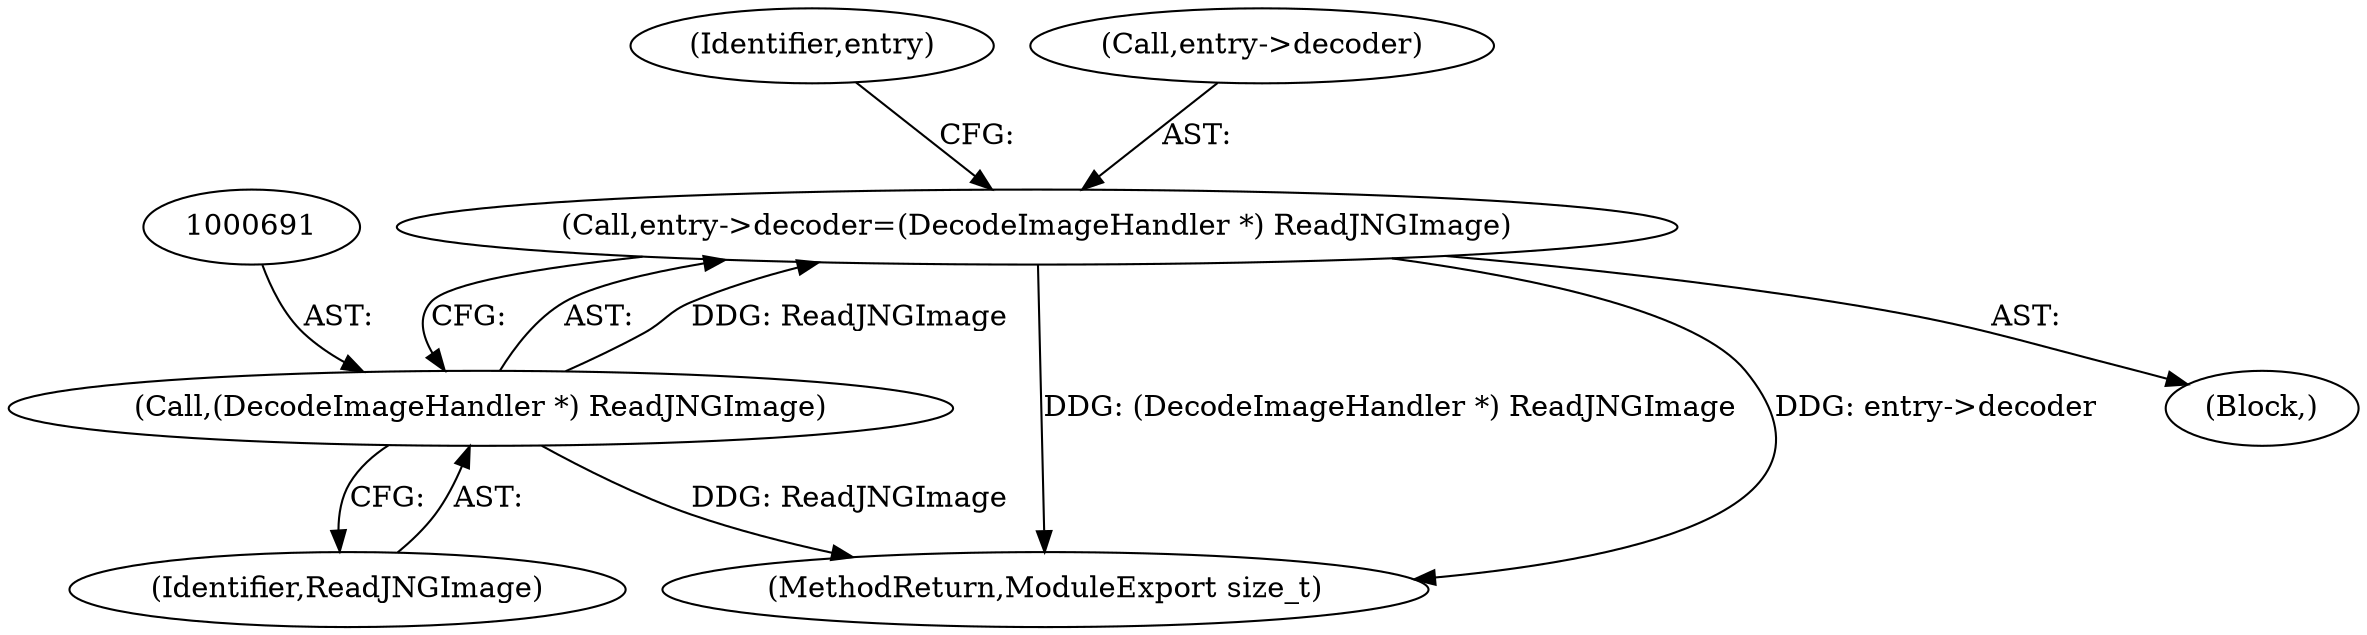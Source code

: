 digraph "0_ImageMagick_aa84944b405acebbeefe871d0f64969b9e9f31ac_1@pointer" {
"1000686" [label="(Call,entry->decoder=(DecodeImageHandler *) ReadJNGImage)"];
"1000690" [label="(Call,(DecodeImageHandler *) ReadJNGImage)"];
"1000690" [label="(Call,(DecodeImageHandler *) ReadJNGImage)"];
"1000695" [label="(Identifier,entry)"];
"1000686" [label="(Call,entry->decoder=(DecodeImageHandler *) ReadJNGImage)"];
"1000750" [label="(MethodReturn,ModuleExport size_t)"];
"1000687" [label="(Call,entry->decoder)"];
"1000102" [label="(Block,)"];
"1000692" [label="(Identifier,ReadJNGImage)"];
"1000686" -> "1000102"  [label="AST: "];
"1000686" -> "1000690"  [label="CFG: "];
"1000687" -> "1000686"  [label="AST: "];
"1000690" -> "1000686"  [label="AST: "];
"1000695" -> "1000686"  [label="CFG: "];
"1000686" -> "1000750"  [label="DDG: (DecodeImageHandler *) ReadJNGImage"];
"1000686" -> "1000750"  [label="DDG: entry->decoder"];
"1000690" -> "1000686"  [label="DDG: ReadJNGImage"];
"1000690" -> "1000692"  [label="CFG: "];
"1000691" -> "1000690"  [label="AST: "];
"1000692" -> "1000690"  [label="AST: "];
"1000690" -> "1000750"  [label="DDG: ReadJNGImage"];
}
